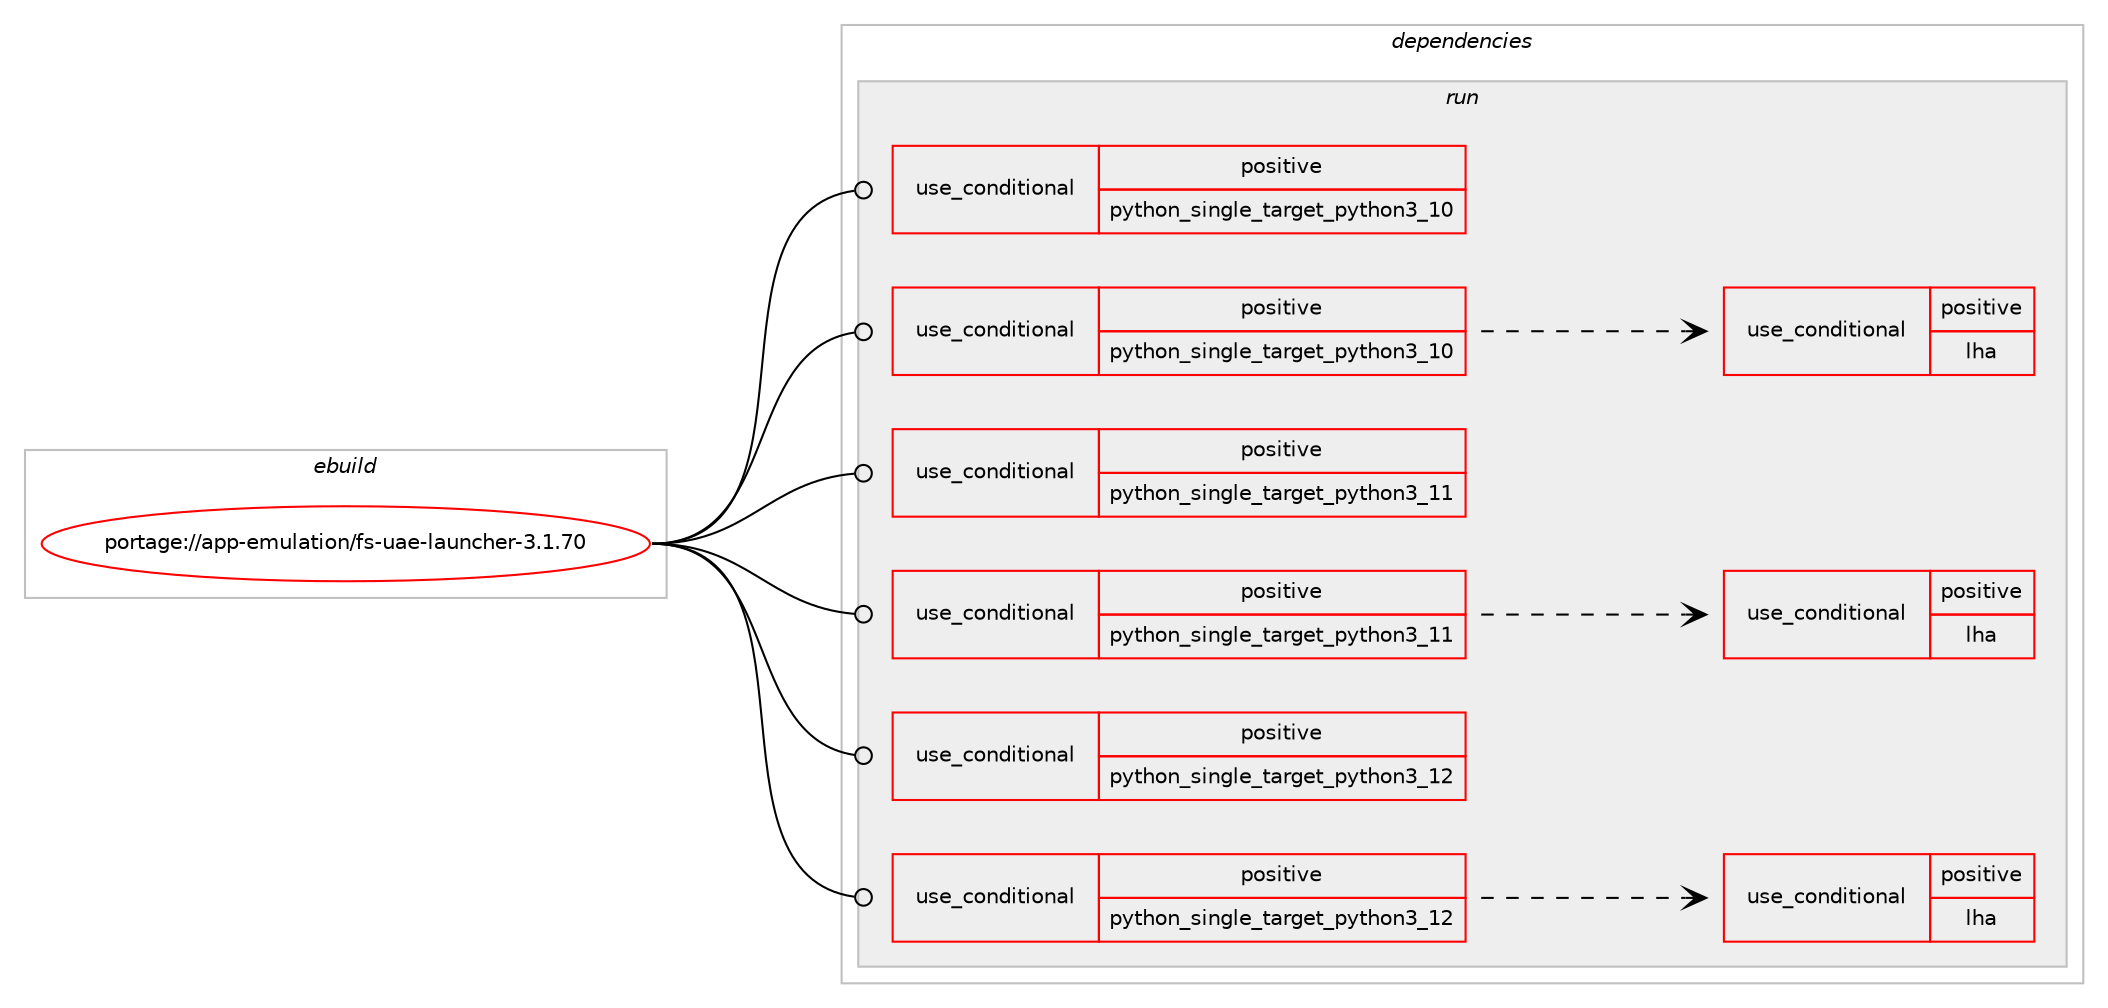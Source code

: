 digraph prolog {

# *************
# Graph options
# *************

newrank=true;
concentrate=true;
compound=true;
graph [rankdir=LR,fontname=Helvetica,fontsize=10,ranksep=1.5];#, ranksep=2.5, nodesep=0.2];
edge  [arrowhead=vee];
node  [fontname=Helvetica,fontsize=10];

# **********
# The ebuild
# **********

subgraph cluster_leftcol {
color=gray;
rank=same;
label=<<i>ebuild</i>>;
id [label="portage://app-emulation/fs-uae-launcher-3.1.70", color=red, width=4, href="../app-emulation/fs-uae-launcher-3.1.70.svg"];
}

# ****************
# The dependencies
# ****************

subgraph cluster_midcol {
color=gray;
label=<<i>dependencies</i>>;
subgraph cluster_compile {
fillcolor="#eeeeee";
style=filled;
label=<<i>compile</i>>;
}
subgraph cluster_compileandrun {
fillcolor="#eeeeee";
style=filled;
label=<<i>compile and run</i>>;
}
subgraph cluster_run {
fillcolor="#eeeeee";
style=filled;
label=<<i>run</i>>;
subgraph cond6260 {
dependency10602 [label=<<TABLE BORDER="0" CELLBORDER="1" CELLSPACING="0" CELLPADDING="4"><TR><TD ROWSPAN="3" CELLPADDING="10">use_conditional</TD></TR><TR><TD>positive</TD></TR><TR><TD>python_single_target_python3_10</TD></TR></TABLE>>, shape=none, color=red];
# *** BEGIN UNKNOWN DEPENDENCY TYPE (TODO) ***
# dependency10602 -> package_dependency(portage://app-emulation/fs-uae-launcher-3.1.70,run,no,dev-lang,python,none,[,,],[slot(3.10)],[])
# *** END UNKNOWN DEPENDENCY TYPE (TODO) ***

}
id:e -> dependency10602:w [weight=20,style="solid",arrowhead="odot"];
subgraph cond6261 {
dependency10603 [label=<<TABLE BORDER="0" CELLBORDER="1" CELLSPACING="0" CELLPADDING="4"><TR><TD ROWSPAN="3" CELLPADDING="10">use_conditional</TD></TR><TR><TD>positive</TD></TR><TR><TD>python_single_target_python3_10</TD></TR></TABLE>>, shape=none, color=red];
# *** BEGIN UNKNOWN DEPENDENCY TYPE (TODO) ***
# dependency10603 -> package_dependency(portage://app-emulation/fs-uae-launcher-3.1.70,run,no,dev-python,PyQt5,none,[,,],[],[use(enable(python_targets_python3_10),negative),use(enable(declarative),none),use(enable(gui),none),use(enable(network),none),use(enable(opengl),none),use(enable(widgets),none)])
# *** END UNKNOWN DEPENDENCY TYPE (TODO) ***

# *** BEGIN UNKNOWN DEPENDENCY TYPE (TODO) ***
# dependency10603 -> package_dependency(portage://app-emulation/fs-uae-launcher-3.1.70,run,no,dev-python,pyopengl,none,[,,],[],[use(enable(python_targets_python3_10),negative)])
# *** END UNKNOWN DEPENDENCY TYPE (TODO) ***

# *** BEGIN UNKNOWN DEPENDENCY TYPE (TODO) ***
# dependency10603 -> package_dependency(portage://app-emulation/fs-uae-launcher-3.1.70,run,no,dev-python,requests,none,[,,],[],[use(enable(python_targets_python3_10),negative)])
# *** END UNKNOWN DEPENDENCY TYPE (TODO) ***

subgraph cond6262 {
dependency10604 [label=<<TABLE BORDER="0" CELLBORDER="1" CELLSPACING="0" CELLPADDING="4"><TR><TD ROWSPAN="3" CELLPADDING="10">use_conditional</TD></TR><TR><TD>positive</TD></TR><TR><TD>lha</TD></TR></TABLE>>, shape=none, color=red];
# *** BEGIN UNKNOWN DEPENDENCY TYPE (TODO) ***
# dependency10604 -> package_dependency(portage://app-emulation/fs-uae-launcher-3.1.70,run,no,dev-python,python-lhafile,none,[,,],[],[use(enable(python_targets_python3_10),negative)])
# *** END UNKNOWN DEPENDENCY TYPE (TODO) ***

}
dependency10603:e -> dependency10604:w [weight=20,style="dashed",arrowhead="vee"];
}
id:e -> dependency10603:w [weight=20,style="solid",arrowhead="odot"];
subgraph cond6263 {
dependency10605 [label=<<TABLE BORDER="0" CELLBORDER="1" CELLSPACING="0" CELLPADDING="4"><TR><TD ROWSPAN="3" CELLPADDING="10">use_conditional</TD></TR><TR><TD>positive</TD></TR><TR><TD>python_single_target_python3_11</TD></TR></TABLE>>, shape=none, color=red];
# *** BEGIN UNKNOWN DEPENDENCY TYPE (TODO) ***
# dependency10605 -> package_dependency(portage://app-emulation/fs-uae-launcher-3.1.70,run,no,dev-lang,python,none,[,,],[slot(3.11)],[])
# *** END UNKNOWN DEPENDENCY TYPE (TODO) ***

}
id:e -> dependency10605:w [weight=20,style="solid",arrowhead="odot"];
subgraph cond6264 {
dependency10606 [label=<<TABLE BORDER="0" CELLBORDER="1" CELLSPACING="0" CELLPADDING="4"><TR><TD ROWSPAN="3" CELLPADDING="10">use_conditional</TD></TR><TR><TD>positive</TD></TR><TR><TD>python_single_target_python3_11</TD></TR></TABLE>>, shape=none, color=red];
# *** BEGIN UNKNOWN DEPENDENCY TYPE (TODO) ***
# dependency10606 -> package_dependency(portage://app-emulation/fs-uae-launcher-3.1.70,run,no,dev-python,PyQt5,none,[,,],[],[use(enable(python_targets_python3_11),negative),use(enable(declarative),none),use(enable(gui),none),use(enable(network),none),use(enable(opengl),none),use(enable(widgets),none)])
# *** END UNKNOWN DEPENDENCY TYPE (TODO) ***

# *** BEGIN UNKNOWN DEPENDENCY TYPE (TODO) ***
# dependency10606 -> package_dependency(portage://app-emulation/fs-uae-launcher-3.1.70,run,no,dev-python,pyopengl,none,[,,],[],[use(enable(python_targets_python3_11),negative)])
# *** END UNKNOWN DEPENDENCY TYPE (TODO) ***

# *** BEGIN UNKNOWN DEPENDENCY TYPE (TODO) ***
# dependency10606 -> package_dependency(portage://app-emulation/fs-uae-launcher-3.1.70,run,no,dev-python,requests,none,[,,],[],[use(enable(python_targets_python3_11),negative)])
# *** END UNKNOWN DEPENDENCY TYPE (TODO) ***

subgraph cond6265 {
dependency10607 [label=<<TABLE BORDER="0" CELLBORDER="1" CELLSPACING="0" CELLPADDING="4"><TR><TD ROWSPAN="3" CELLPADDING="10">use_conditional</TD></TR><TR><TD>positive</TD></TR><TR><TD>lha</TD></TR></TABLE>>, shape=none, color=red];
# *** BEGIN UNKNOWN DEPENDENCY TYPE (TODO) ***
# dependency10607 -> package_dependency(portage://app-emulation/fs-uae-launcher-3.1.70,run,no,dev-python,python-lhafile,none,[,,],[],[use(enable(python_targets_python3_11),negative)])
# *** END UNKNOWN DEPENDENCY TYPE (TODO) ***

}
dependency10606:e -> dependency10607:w [weight=20,style="dashed",arrowhead="vee"];
}
id:e -> dependency10606:w [weight=20,style="solid",arrowhead="odot"];
subgraph cond6266 {
dependency10608 [label=<<TABLE BORDER="0" CELLBORDER="1" CELLSPACING="0" CELLPADDING="4"><TR><TD ROWSPAN="3" CELLPADDING="10">use_conditional</TD></TR><TR><TD>positive</TD></TR><TR><TD>python_single_target_python3_12</TD></TR></TABLE>>, shape=none, color=red];
# *** BEGIN UNKNOWN DEPENDENCY TYPE (TODO) ***
# dependency10608 -> package_dependency(portage://app-emulation/fs-uae-launcher-3.1.70,run,no,dev-lang,python,none,[,,],[slot(3.12)],[])
# *** END UNKNOWN DEPENDENCY TYPE (TODO) ***

}
id:e -> dependency10608:w [weight=20,style="solid",arrowhead="odot"];
subgraph cond6267 {
dependency10609 [label=<<TABLE BORDER="0" CELLBORDER="1" CELLSPACING="0" CELLPADDING="4"><TR><TD ROWSPAN="3" CELLPADDING="10">use_conditional</TD></TR><TR><TD>positive</TD></TR><TR><TD>python_single_target_python3_12</TD></TR></TABLE>>, shape=none, color=red];
# *** BEGIN UNKNOWN DEPENDENCY TYPE (TODO) ***
# dependency10609 -> package_dependency(portage://app-emulation/fs-uae-launcher-3.1.70,run,no,dev-python,PyQt5,none,[,,],[],[use(enable(python_targets_python3_12),negative),use(enable(declarative),none),use(enable(gui),none),use(enable(network),none),use(enable(opengl),none),use(enable(widgets),none)])
# *** END UNKNOWN DEPENDENCY TYPE (TODO) ***

# *** BEGIN UNKNOWN DEPENDENCY TYPE (TODO) ***
# dependency10609 -> package_dependency(portage://app-emulation/fs-uae-launcher-3.1.70,run,no,dev-python,pyopengl,none,[,,],[],[use(enable(python_targets_python3_12),negative)])
# *** END UNKNOWN DEPENDENCY TYPE (TODO) ***

# *** BEGIN UNKNOWN DEPENDENCY TYPE (TODO) ***
# dependency10609 -> package_dependency(portage://app-emulation/fs-uae-launcher-3.1.70,run,no,dev-python,requests,none,[,,],[],[use(enable(python_targets_python3_12),negative)])
# *** END UNKNOWN DEPENDENCY TYPE (TODO) ***

subgraph cond6268 {
dependency10610 [label=<<TABLE BORDER="0" CELLBORDER="1" CELLSPACING="0" CELLPADDING="4"><TR><TD ROWSPAN="3" CELLPADDING="10">use_conditional</TD></TR><TR><TD>positive</TD></TR><TR><TD>lha</TD></TR></TABLE>>, shape=none, color=red];
# *** BEGIN UNKNOWN DEPENDENCY TYPE (TODO) ***
# dependency10610 -> package_dependency(portage://app-emulation/fs-uae-launcher-3.1.70,run,no,dev-python,python-lhafile,none,[,,],[],[use(enable(python_targets_python3_12),negative)])
# *** END UNKNOWN DEPENDENCY TYPE (TODO) ***

}
dependency10609:e -> dependency10610:w [weight=20,style="dashed",arrowhead="vee"];
}
id:e -> dependency10609:w [weight=20,style="solid",arrowhead="odot"];
# *** BEGIN UNKNOWN DEPENDENCY TYPE (TODO) ***
# id -> package_dependency(portage://app-emulation/fs-uae-launcher-3.1.70,run,no,app-emulation,fs-uae,none,[,,],[],[])
# *** END UNKNOWN DEPENDENCY TYPE (TODO) ***

}
}

# **************
# The candidates
# **************

subgraph cluster_choices {
rank=same;
color=gray;
label=<<i>candidates</i>>;

}

}
